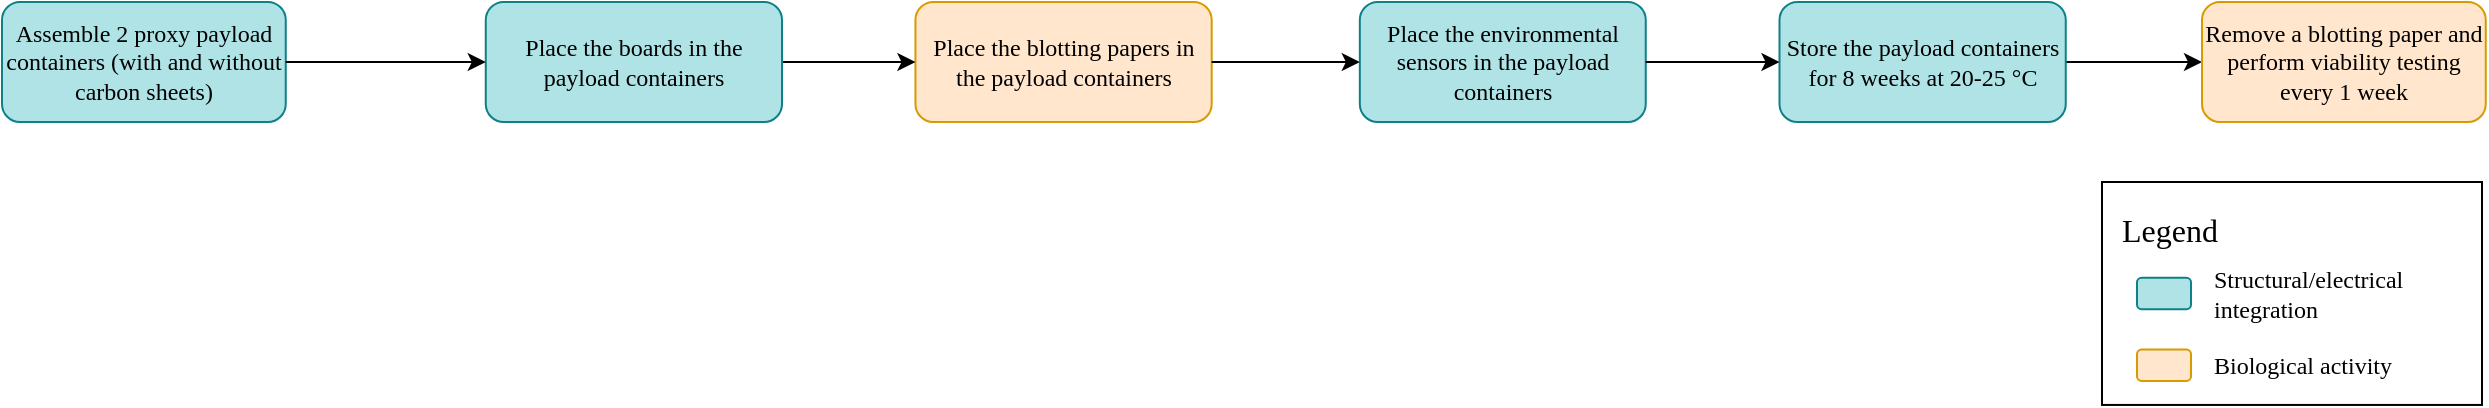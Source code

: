 <mxfile version="18.0.2" type="gitlab"><diagram id="TdBLwc64nWWf9D4n-lCf" name="Page-1"><mxGraphModel dx="1364" dy="954" grid="1" gridSize="10" guides="1" tooltips="1" connect="1" arrows="1" fold="1" page="1" pageScale="1" pageWidth="1654" pageHeight="1169" math="0" shadow="0"><root><mxCell id="0"/><mxCell id="1" parent="0"/><mxCell id="D8ARtt8FvDHrDU9wCBZ3-1" style="edgeStyle=orthogonalEdgeStyle;rounded=0;orthogonalLoop=1;jettySize=auto;html=1;exitX=1;exitY=0.5;exitDx=0;exitDy=0;entryX=0;entryY=0.5;entryDx=0;entryDy=0;fontFamily=Georgia;" edge="1" parent="1" source="D8ARtt8FvDHrDU9wCBZ3-17" target="D8ARtt8FvDHrDU9wCBZ3-3"><mxGeometry relative="1" as="geometry"/></mxCell><mxCell id="D8ARtt8FvDHrDU9wCBZ3-3" value="Remove a blotting paper and perform viability testing every 1 week" style="rounded=1;whiteSpace=wrap;html=1;fillColor=#FFE6CC;strokeColor=#D79B00;fontFamily=Georgia;" vertex="1" parent="1"><mxGeometry x="1140" y="40" width="141.88" height="60" as="geometry"/></mxCell><mxCell id="D8ARtt8FvDHrDU9wCBZ3-5" value="&lt;div style=&quot;font-size: 16px&quot;&gt;&lt;font style=&quot;font-size: 16px&quot;&gt;&lt;span&gt;Legend&lt;/span&gt;&lt;/font&gt;&lt;/div&gt;" style="rounded=0;whiteSpace=wrap;html=1;align=left;labelPosition=center;verticalLabelPosition=middle;verticalAlign=top;spacing=10;fillColor=none;fontFamily=Georgia;" vertex="1" parent="1"><mxGeometry x="1090" y="130" width="190" height="111.47" as="geometry"/></mxCell><mxCell id="D8ARtt8FvDHrDU9wCBZ3-6" value="Structural/electrical integration" style="text;html=1;strokeColor=none;fillColor=none;align=left;verticalAlign=middle;whiteSpace=wrap;rounded=0;fontFamily=Georgia;" vertex="1" parent="1"><mxGeometry x="1143.63" y="175.73" width="129.49" height="20" as="geometry"/></mxCell><mxCell id="D8ARtt8FvDHrDU9wCBZ3-7" value="Biological activity" style="text;html=1;strokeColor=none;fillColor=none;align=left;verticalAlign=middle;whiteSpace=wrap;rounded=0;fontFamily=Georgia;" vertex="1" parent="1"><mxGeometry x="1143.63" y="211.6" width="129.49" height="20" as="geometry"/></mxCell><mxCell id="D8ARtt8FvDHrDU9wCBZ3-8" value="" style="rounded=1;whiteSpace=wrap;html=1;fillColor=#ffe6cc;strokeColor=#d79b00;fontFamily=Georgia;" vertex="1" parent="1"><mxGeometry x="1107.49" y="213.73" width="27.02" height="15.74" as="geometry"/></mxCell><mxCell id="D8ARtt8FvDHrDU9wCBZ3-9" value="" style="rounded=1;whiteSpace=wrap;html=1;fillColor=#b0e3e6;strokeColor=#0e8088;fontFamily=Georgia;" vertex="1" parent="1"><mxGeometry x="1107.49" y="177.86" width="27.02" height="15.74" as="geometry"/></mxCell><mxCell id="D8ARtt8FvDHrDU9wCBZ3-10" value="Assemble 2 proxy payload containers (with and without carbon sheets)" style="rounded=1;whiteSpace=wrap;html=1;fillColor=#B0E3E6;strokeColor=#0E8088;fontFamily=Georgia;" vertex="1" parent="1"><mxGeometry x="40" y="40" width="141.88" height="60" as="geometry"/></mxCell><mxCell id="D8ARtt8FvDHrDU9wCBZ3-11" value="Place the blotting papers in the payload containers" style="rounded=1;whiteSpace=wrap;html=1;fillColor=#FFE6CC;strokeColor=#D79B00;fontFamily=Georgia;" vertex="1" parent="1"><mxGeometry x="496.721" y="40" width="148.126" height="60" as="geometry"/></mxCell><mxCell id="D8ARtt8FvDHrDU9wCBZ3-12" style="edgeStyle=orthogonalEdgeStyle;rounded=0;orthogonalLoop=1;jettySize=auto;html=1;exitX=1;exitY=0.5;exitDx=0;exitDy=0;fontFamily=Georgia;" edge="1" parent="1" source="D8ARtt8FvDHrDU9wCBZ3-13" target="D8ARtt8FvDHrDU9wCBZ3-11"><mxGeometry x="40" y="40" as="geometry"/></mxCell><mxCell id="D8ARtt8FvDHrDU9wCBZ3-13" value="Place the boards in the payload containers" style="rounded=1;whiteSpace=wrap;html=1;fillColor=#B0E3E6;strokeColor=#0E8088;fontFamily=Georgia;" vertex="1" parent="1"><mxGeometry x="281.882" y="40" width="148.126" height="60" as="geometry"/></mxCell><mxCell id="D8ARtt8FvDHrDU9wCBZ3-14" style="edgeStyle=orthogonalEdgeStyle;rounded=0;orthogonalLoop=1;jettySize=auto;html=1;exitX=1;exitY=0.5;exitDx=0;exitDy=0;entryX=0;entryY=0.5;entryDx=0;entryDy=0;fontFamily=Georgia;" edge="1" parent="1" source="D8ARtt8FvDHrDU9wCBZ3-10" target="D8ARtt8FvDHrDU9wCBZ3-13"><mxGeometry x="40" y="40" as="geometry"/></mxCell><mxCell id="D8ARtt8FvDHrDU9wCBZ3-15" value="Place the environmental sensors in the payload containers" style="rounded=1;whiteSpace=wrap;html=1;fillColor=#b0e3e6;strokeColor=#0E8088;fontFamily=Georgia;" vertex="1" parent="1"><mxGeometry x="718.91" y="40" width="142.97" height="60" as="geometry"/></mxCell><mxCell id="D8ARtt8FvDHrDU9wCBZ3-16" style="edgeStyle=orthogonalEdgeStyle;rounded=0;orthogonalLoop=1;jettySize=auto;html=1;exitX=1;exitY=0.5;exitDx=0;exitDy=0;entryX=0;entryY=0.5;entryDx=0;entryDy=0;fontFamily=Georgia;" edge="1" parent="1" source="D8ARtt8FvDHrDU9wCBZ3-11" target="D8ARtt8FvDHrDU9wCBZ3-15"><mxGeometry x="40" y="40" as="geometry"/></mxCell><mxCell id="D8ARtt8FvDHrDU9wCBZ3-17" value="Store the payload containers for 8 weeks at 20-25 &lt;span&gt;°C&lt;/span&gt;" style="rounded=1;whiteSpace=wrap;html=1;fillColor=#B0E3E6;strokeColor=#0E8088;fontFamily=Georgia;" vertex="1" parent="1"><mxGeometry x="928.75" y="40" width="143.13" height="60" as="geometry"/></mxCell><mxCell id="D8ARtt8FvDHrDU9wCBZ3-18" style="edgeStyle=orthogonalEdgeStyle;rounded=0;orthogonalLoop=1;jettySize=auto;html=1;exitX=1;exitY=0.5;exitDx=0;exitDy=0;fontFamily=Georgia;" edge="1" parent="1" source="D8ARtt8FvDHrDU9wCBZ3-15" target="D8ARtt8FvDHrDU9wCBZ3-17"><mxGeometry x="40" y="40" as="geometry"/></mxCell></root></mxGraphModel></diagram></mxfile>